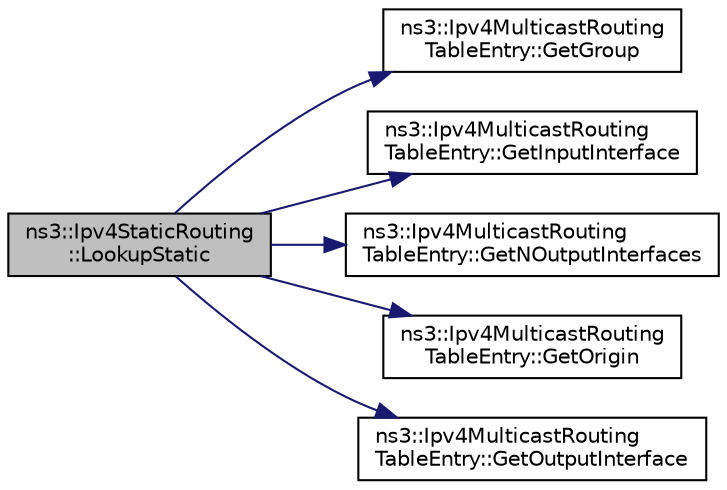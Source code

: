 digraph "ns3::Ipv4StaticRouting::LookupStatic"
{
 // LATEX_PDF_SIZE
  edge [fontname="Helvetica",fontsize="10",labelfontname="Helvetica",labelfontsize="10"];
  node [fontname="Helvetica",fontsize="10",shape=record];
  rankdir="LR";
  Node1 [label="ns3::Ipv4StaticRouting\l::LookupStatic",height=0.2,width=0.4,color="black", fillcolor="grey75", style="filled", fontcolor="black",tooltip="Lookup in the multicast forwarding table for destination."];
  Node1 -> Node2 [color="midnightblue",fontsize="10",style="solid",fontname="Helvetica"];
  Node2 [label="ns3::Ipv4MulticastRouting\lTableEntry::GetGroup",height=0.2,width=0.4,color="black", fillcolor="white", style="filled",URL="$classns3_1_1_ipv4_multicast_routing_table_entry.html#a246a589e29f1a6b7dc82c1b98f782b31",tooltip=" "];
  Node1 -> Node3 [color="midnightblue",fontsize="10",style="solid",fontname="Helvetica"];
  Node3 [label="ns3::Ipv4MulticastRouting\lTableEntry::GetInputInterface",height=0.2,width=0.4,color="black", fillcolor="white", style="filled",URL="$classns3_1_1_ipv4_multicast_routing_table_entry.html#aaf28d8bfc0854913db725cdbe3498dd8",tooltip=" "];
  Node1 -> Node4 [color="midnightblue",fontsize="10",style="solid",fontname="Helvetica"];
  Node4 [label="ns3::Ipv4MulticastRouting\lTableEntry::GetNOutputInterfaces",height=0.2,width=0.4,color="black", fillcolor="white", style="filled",URL="$classns3_1_1_ipv4_multicast_routing_table_entry.html#af6e79ba55830ee55aa88a0bbfdf07e0f",tooltip=" "];
  Node1 -> Node5 [color="midnightblue",fontsize="10",style="solid",fontname="Helvetica"];
  Node5 [label="ns3::Ipv4MulticastRouting\lTableEntry::GetOrigin",height=0.2,width=0.4,color="black", fillcolor="white", style="filled",URL="$classns3_1_1_ipv4_multicast_routing_table_entry.html#a9c4e79ccc8a42e64ed789e970944643b",tooltip=" "];
  Node1 -> Node6 [color="midnightblue",fontsize="10",style="solid",fontname="Helvetica"];
  Node6 [label="ns3::Ipv4MulticastRouting\lTableEntry::GetOutputInterface",height=0.2,width=0.4,color="black", fillcolor="white", style="filled",URL="$classns3_1_1_ipv4_multicast_routing_table_entry.html#a7b9a97b57d2e0a68385c0af35e44db9a",tooltip=" "];
}
